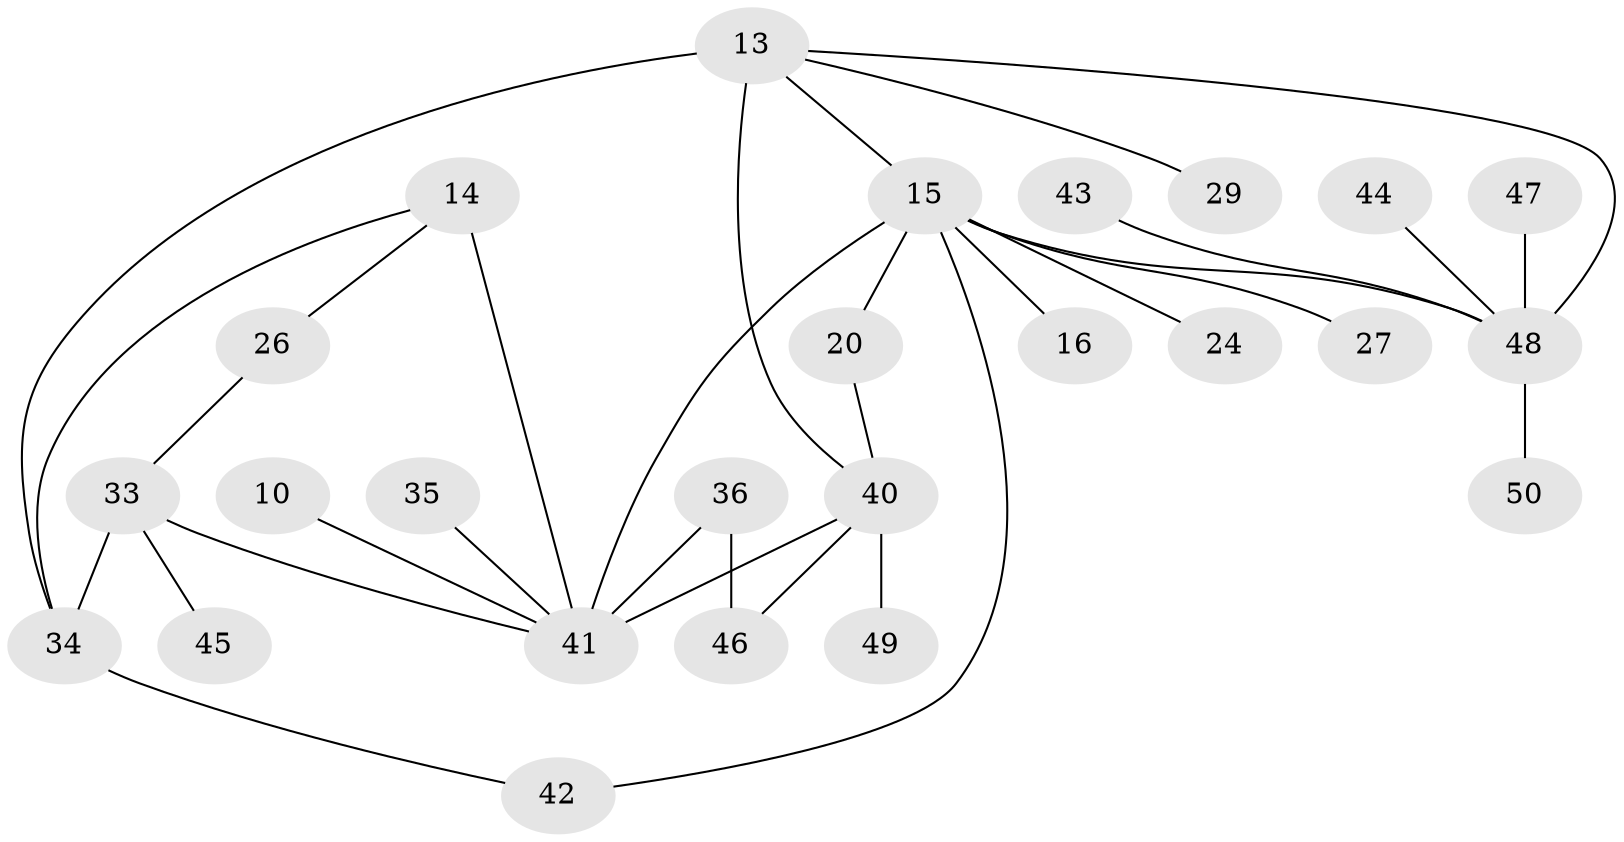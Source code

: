 // original degree distribution, {3: 0.16, 6: 0.04, 5: 0.12, 4: 0.06, 7: 0.02, 2: 0.32, 1: 0.26, 8: 0.02}
// Generated by graph-tools (version 1.1) at 2025/42/03/09/25 04:42:51]
// undirected, 25 vertices, 32 edges
graph export_dot {
graph [start="1"]
  node [color=gray90,style=filled];
  10;
  13 [super="+9"];
  14;
  15 [super="+12"];
  16;
  20;
  24;
  26 [super="+21+22"];
  27;
  29;
  33 [super="+32"];
  34 [super="+7"];
  35;
  36;
  40 [super="+19"];
  41 [super="+39+28+38"];
  42;
  43;
  44;
  45;
  46;
  47;
  48 [super="+31+37"];
  49;
  50;
  10 -- 41;
  13 -- 29;
  13 -- 40 [weight=2];
  13 -- 34;
  13 -- 15;
  13 -- 48;
  14 -- 34;
  14 -- 41 [weight=2];
  14 -- 26;
  15 -- 16;
  15 -- 24;
  15 -- 27;
  15 -- 42;
  15 -- 20;
  15 -- 41 [weight=2];
  15 -- 48;
  20 -- 40;
  26 -- 33;
  33 -- 41 [weight=2];
  33 -- 34 [weight=2];
  33 -- 45;
  34 -- 42;
  35 -- 41;
  36 -- 46;
  36 -- 41;
  40 -- 41 [weight=8];
  40 -- 46;
  40 -- 49;
  43 -- 48;
  44 -- 48;
  47 -- 48;
  48 -- 50;
}
